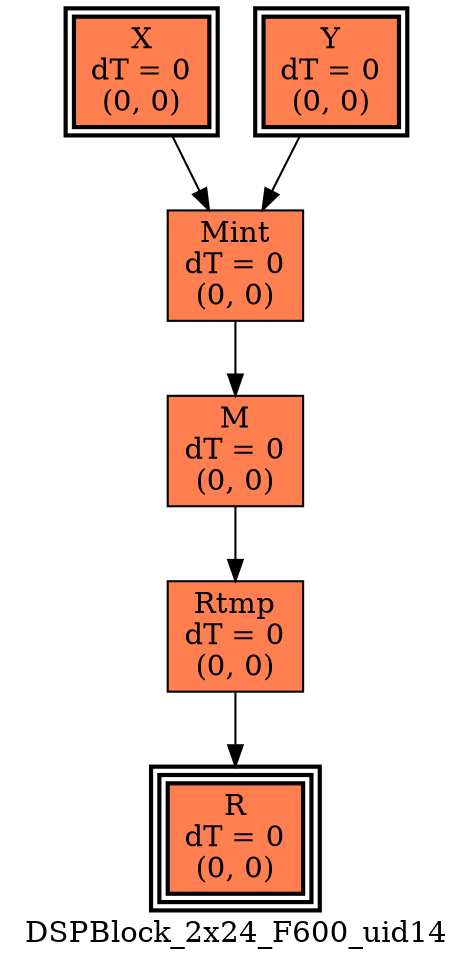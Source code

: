 digraph DSPBlock_2x24_F600_uid14
{
	//graph drawing options
	label=DSPBlock_2x24_F600_uid14;
	labelloc=bottom;
	labeljust=right;
	ratio=auto;
	nodesep=0.25;
	ranksep=0.5;

	//input/output signals of operator DSPBlock_2x24_F600_uid14
	X__DSPBlock_2x24_F600_uid14 [ label="X\ndT = 0\n(0, 0)", shape=box, color=black, style="bold, filled", fillcolor=coral, peripheries=2 ];
	Y__DSPBlock_2x24_F600_uid14 [ label="Y\ndT = 0\n(0, 0)", shape=box, color=black, style="bold, filled", fillcolor=coral, peripheries=2 ];
	R__DSPBlock_2x24_F600_uid14 [ label="R\ndT = 0\n(0, 0)", shape=box, color=black, style="bold, filled", fillcolor=coral, peripheries=3 ];
	{rank=same X__DSPBlock_2x24_F600_uid14, Y__DSPBlock_2x24_F600_uid14};
	{rank=same R__DSPBlock_2x24_F600_uid14};
	//internal signals of operator DSPBlock_2x24_F600_uid14
	Mint__DSPBlock_2x24_F600_uid14 [ label="Mint\ndT = 0\n(0, 0)", shape=box, color=black, style=filled, fillcolor=coral, peripheries=1 ];
	M__DSPBlock_2x24_F600_uid14 [ label="M\ndT = 0\n(0, 0)", shape=box, color=black, style=filled, fillcolor=coral, peripheries=1 ];
	Rtmp__DSPBlock_2x24_F600_uid14 [ label="Rtmp\ndT = 0\n(0, 0)", shape=box, color=black, style=filled, fillcolor=coral, peripheries=1 ];

	//subcomponents of operator DSPBlock_2x24_F600_uid14

	//input and internal signal connections of operator DSPBlock_2x24_F600_uid14
	X__DSPBlock_2x24_F600_uid14 -> Mint__DSPBlock_2x24_F600_uid14 [ arrowhead=normal, arrowsize=1.0, arrowtail=normal, color=black, dir=forward  ];
	Y__DSPBlock_2x24_F600_uid14 -> Mint__DSPBlock_2x24_F600_uid14 [ arrowhead=normal, arrowsize=1.0, arrowtail=normal, color=black, dir=forward  ];
	Mint__DSPBlock_2x24_F600_uid14 -> M__DSPBlock_2x24_F600_uid14 [ arrowhead=normal, arrowsize=1.0, arrowtail=normal, color=black, dir=forward  ];
	M__DSPBlock_2x24_F600_uid14 -> Rtmp__DSPBlock_2x24_F600_uid14 [ arrowhead=normal, arrowsize=1.0, arrowtail=normal, color=black, dir=forward  ];
	Rtmp__DSPBlock_2x24_F600_uid14 -> R__DSPBlock_2x24_F600_uid14 [ arrowhead=normal, arrowsize=1.0, arrowtail=normal, color=black, dir=forward  ];
}

